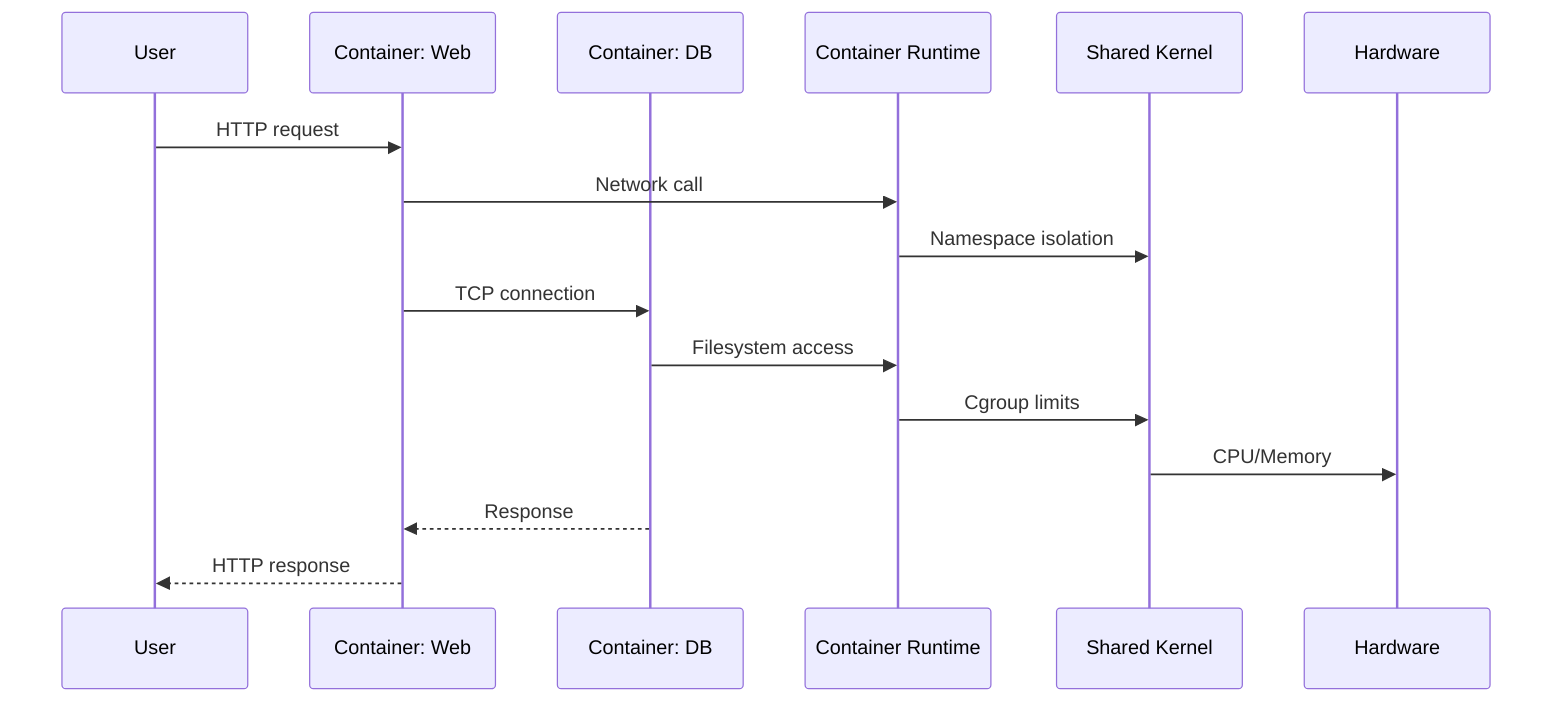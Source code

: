 sequenceDiagram
    participant User
    participant Container1 as Container: Web
    participant Container2 as Container: DB
    participant Runtime as Container Runtime
    participant Kernel as Shared Kernel
    participant Hardware

    User->>Container1: HTTP request
    Container1->>Runtime: Network call
    Runtime->>Kernel: Namespace isolation
    Container1->>Container2: TCP connection
    Container2->>Runtime: Filesystem access
    Runtime->>Kernel: Cgroup limits
    Kernel->>Hardware: CPU/Memory
    Container2-->>Container1: Response
    Container1-->>User: HTTP response